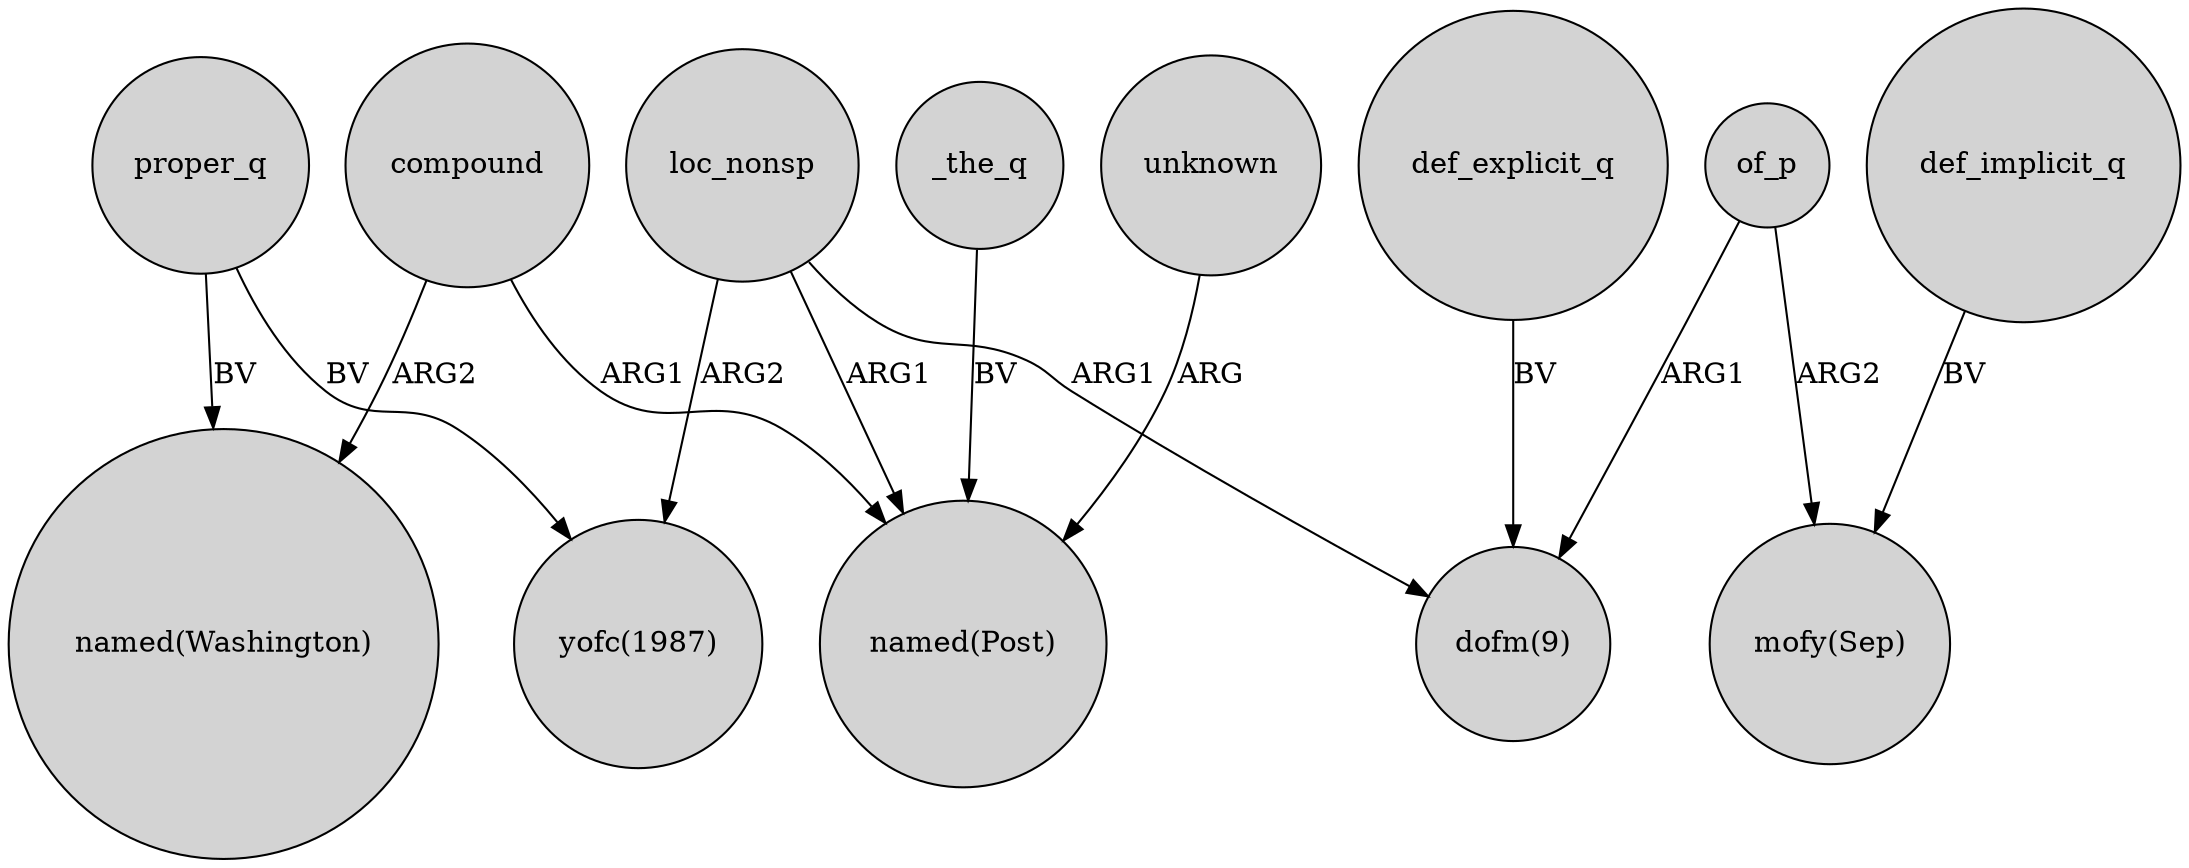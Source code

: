 digraph {
	node [shape=circle style=filled]
	loc_nonsp -> "yofc(1987)" [label=ARG2]
	compound -> "named(Washington)" [label=ARG2]
	loc_nonsp -> "named(Post)" [label=ARG1]
	_the_q -> "named(Post)" [label=BV]
	compound -> "named(Post)" [label=ARG1]
	loc_nonsp -> "dofm(9)" [label=ARG1]
	of_p -> "mofy(Sep)" [label=ARG2]
	of_p -> "dofm(9)" [label=ARG1]
	def_implicit_q -> "mofy(Sep)" [label=BV]
	def_explicit_q -> "dofm(9)" [label=BV]
	proper_q -> "named(Washington)" [label=BV]
	proper_q -> "yofc(1987)" [label=BV]
	unknown -> "named(Post)" [label=ARG]
}
